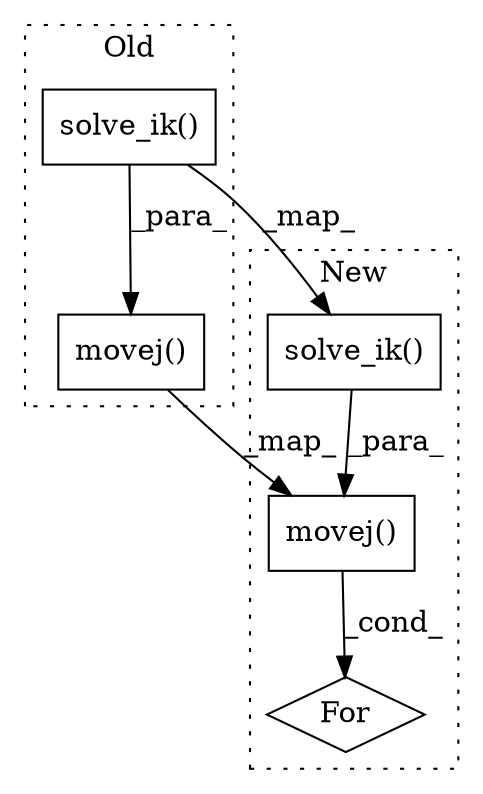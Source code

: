digraph G {
subgraph cluster0 {
1 [label="solve_ik()" a="75" s="626,644" l="12,1" shape="box"];
4 [label="movej()" a="75" s="617,645" l="9,1" shape="box"];
label = "Old";
style="dotted";
}
subgraph cluster1 {
2 [label="solve_ik()" a="75" s="648,666" l="12,1" shape="box"];
3 [label="movej()" a="75" s="639,667" l="9,1" shape="box"];
5 [label="For" a="107" s="630,668" l="4,14" shape="diamond"];
label = "New";
style="dotted";
}
1 -> 4 [label="_para_"];
1 -> 2 [label="_map_"];
2 -> 3 [label="_para_"];
3 -> 5 [label="_cond_"];
4 -> 3 [label="_map_"];
}